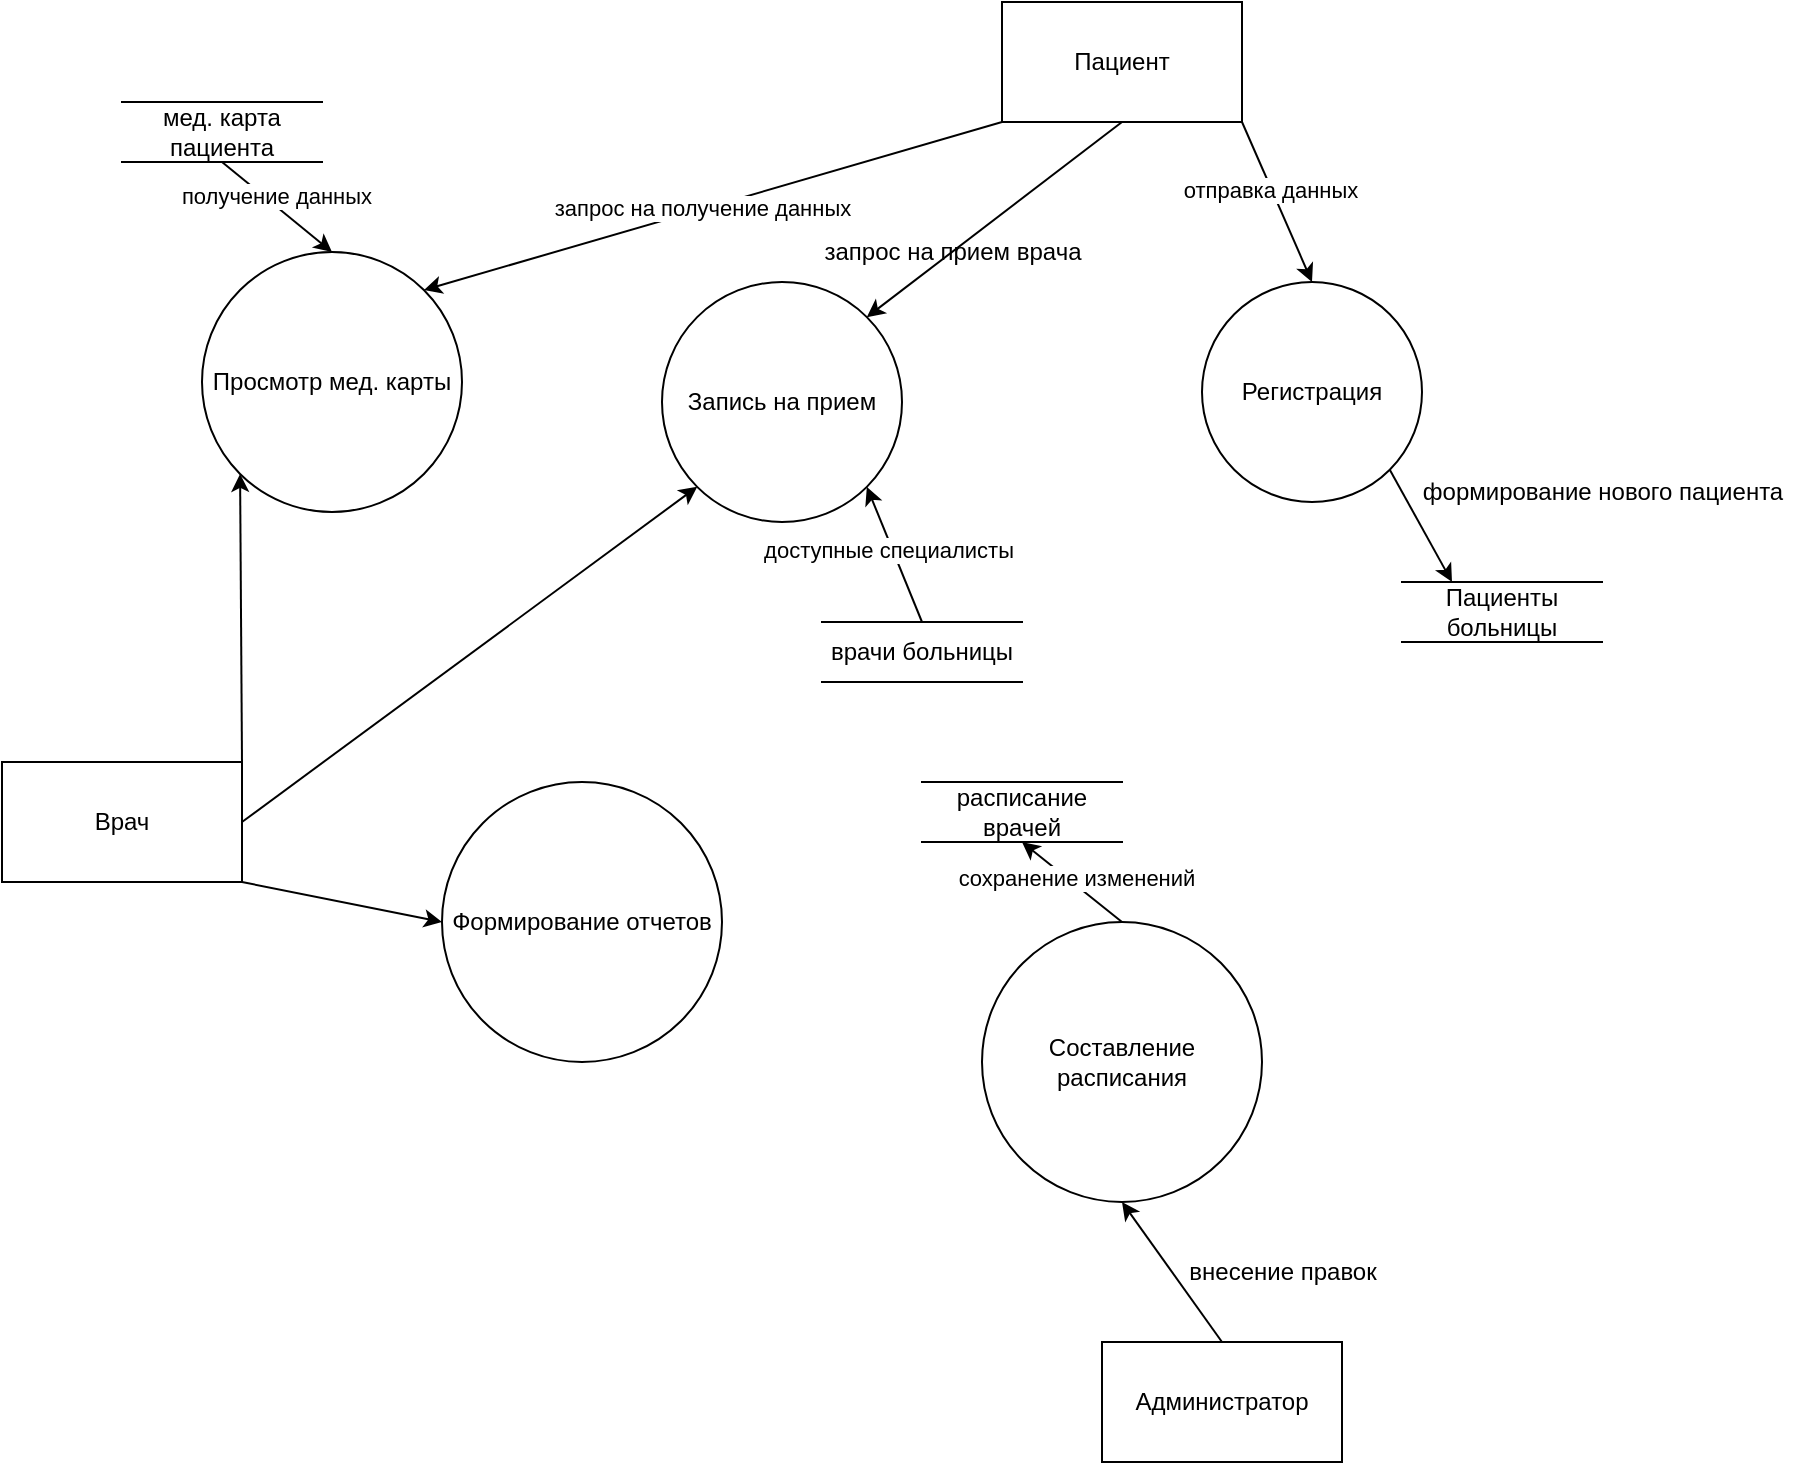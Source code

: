 <mxfile version="25.0.3">
  <diagram name="Страница — 1" id="q6dLnX_o3XeWb5prNvIG">
    <mxGraphModel dx="1318" dy="670" grid="1" gridSize="10" guides="1" tooltips="1" connect="1" arrows="1" fold="1" page="1" pageScale="1" pageWidth="827" pageHeight="1169" math="0" shadow="0">
      <root>
        <mxCell id="0" />
        <mxCell id="1" parent="0" />
        <mxCell id="NePk-Pmd1EhOVy2IN5LR-1" value="Просмотр мед. карты" style="ellipse;whiteSpace=wrap;html=1;aspect=fixed;" vertex="1" parent="1">
          <mxGeometry x="140" y="355" width="130" height="130" as="geometry" />
        </mxCell>
        <mxCell id="NePk-Pmd1EhOVy2IN5LR-2" value="Запись на прием" style="ellipse;whiteSpace=wrap;html=1;aspect=fixed;" vertex="1" parent="1">
          <mxGeometry x="370" y="370" width="120" height="120" as="geometry" />
        </mxCell>
        <mxCell id="NePk-Pmd1EhOVy2IN5LR-3" value="Регистрация" style="ellipse;whiteSpace=wrap;html=1;aspect=fixed;" vertex="1" parent="1">
          <mxGeometry x="640" y="370" width="110" height="110" as="geometry" />
        </mxCell>
        <mxCell id="NePk-Pmd1EhOVy2IN5LR-4" value="Формирование отчетов" style="ellipse;whiteSpace=wrap;html=1;aspect=fixed;" vertex="1" parent="1">
          <mxGeometry x="260" y="620" width="140" height="140" as="geometry" />
        </mxCell>
        <mxCell id="NePk-Pmd1EhOVy2IN5LR-5" value="Составление расписания" style="ellipse;whiteSpace=wrap;html=1;aspect=fixed;" vertex="1" parent="1">
          <mxGeometry x="530" y="690" width="140" height="140" as="geometry" />
        </mxCell>
        <mxCell id="NePk-Pmd1EhOVy2IN5LR-6" value="Администратор" style="rounded=0;whiteSpace=wrap;html=1;" vertex="1" parent="1">
          <mxGeometry x="590" y="900" width="120" height="60" as="geometry" />
        </mxCell>
        <mxCell id="NePk-Pmd1EhOVy2IN5LR-7" value="Врач" style="rounded=0;whiteSpace=wrap;html=1;" vertex="1" parent="1">
          <mxGeometry x="40" y="610" width="120" height="60" as="geometry" />
        </mxCell>
        <mxCell id="NePk-Pmd1EhOVy2IN5LR-8" value="Пациент" style="rounded=0;whiteSpace=wrap;html=1;" vertex="1" parent="1">
          <mxGeometry x="540" y="230" width="120" height="60" as="geometry" />
        </mxCell>
        <mxCell id="NePk-Pmd1EhOVy2IN5LR-9" value="" style="endArrow=classic;html=1;rounded=0;exitX=1;exitY=1;exitDx=0;exitDy=0;entryX=0.5;entryY=0;entryDx=0;entryDy=0;" edge="1" parent="1" source="NePk-Pmd1EhOVy2IN5LR-8" target="NePk-Pmd1EhOVy2IN5LR-3">
          <mxGeometry width="50" height="50" relative="1" as="geometry">
            <mxPoint x="510" y="580" as="sourcePoint" />
            <mxPoint x="560" y="530" as="targetPoint" />
          </mxGeometry>
        </mxCell>
        <mxCell id="NePk-Pmd1EhOVy2IN5LR-41" value="отправка данных" style="edgeLabel;html=1;align=center;verticalAlign=middle;resizable=0;points=[];" vertex="1" connectable="0" parent="NePk-Pmd1EhOVy2IN5LR-9">
          <mxGeometry x="-0.18" y="-1" relative="1" as="geometry">
            <mxPoint as="offset" />
          </mxGeometry>
        </mxCell>
        <mxCell id="NePk-Pmd1EhOVy2IN5LR-10" value="" style="endArrow=classic;html=1;rounded=0;exitX=0.5;exitY=1;exitDx=0;exitDy=0;entryX=1;entryY=0;entryDx=0;entryDy=0;" edge="1" parent="1" source="NePk-Pmd1EhOVy2IN5LR-8" target="NePk-Pmd1EhOVy2IN5LR-2">
          <mxGeometry width="50" height="50" relative="1" as="geometry">
            <mxPoint x="510" y="580" as="sourcePoint" />
            <mxPoint x="560" y="530" as="targetPoint" />
          </mxGeometry>
        </mxCell>
        <mxCell id="NePk-Pmd1EhOVy2IN5LR-11" value="" style="endArrow=classic;html=1;rounded=0;exitX=0;exitY=1;exitDx=0;exitDy=0;entryX=1;entryY=0;entryDx=0;entryDy=0;" edge="1" parent="1" source="NePk-Pmd1EhOVy2IN5LR-8" target="NePk-Pmd1EhOVy2IN5LR-1">
          <mxGeometry width="50" height="50" relative="1" as="geometry">
            <mxPoint x="510" y="580" as="sourcePoint" />
            <mxPoint x="560" y="530" as="targetPoint" />
          </mxGeometry>
        </mxCell>
        <mxCell id="NePk-Pmd1EhOVy2IN5LR-32" value="запрос на получение данных" style="edgeLabel;html=1;align=center;verticalAlign=middle;resizable=0;points=[];" vertex="1" connectable="0" parent="NePk-Pmd1EhOVy2IN5LR-11">
          <mxGeometry x="0.03" y="-1" relative="1" as="geometry">
            <mxPoint x="-1" as="offset" />
          </mxGeometry>
        </mxCell>
        <mxCell id="NePk-Pmd1EhOVy2IN5LR-12" value="" style="endArrow=classic;html=1;rounded=0;exitX=1;exitY=0;exitDx=0;exitDy=0;entryX=0;entryY=1;entryDx=0;entryDy=0;" edge="1" parent="1" source="NePk-Pmd1EhOVy2IN5LR-7" target="NePk-Pmd1EhOVy2IN5LR-1">
          <mxGeometry width="50" height="50" relative="1" as="geometry">
            <mxPoint x="510" y="580" as="sourcePoint" />
            <mxPoint x="560" y="530" as="targetPoint" />
          </mxGeometry>
        </mxCell>
        <mxCell id="NePk-Pmd1EhOVy2IN5LR-13" value="" style="endArrow=classic;html=1;rounded=0;exitX=1;exitY=0.5;exitDx=0;exitDy=0;entryX=0;entryY=1;entryDx=0;entryDy=0;" edge="1" parent="1" source="NePk-Pmd1EhOVy2IN5LR-7" target="NePk-Pmd1EhOVy2IN5LR-2">
          <mxGeometry width="50" height="50" relative="1" as="geometry">
            <mxPoint x="510" y="580" as="sourcePoint" />
            <mxPoint x="560" y="530" as="targetPoint" />
          </mxGeometry>
        </mxCell>
        <mxCell id="NePk-Pmd1EhOVy2IN5LR-14" value="" style="endArrow=classic;html=1;rounded=0;exitX=1;exitY=1;exitDx=0;exitDy=0;entryX=0;entryY=0.5;entryDx=0;entryDy=0;" edge="1" parent="1" source="NePk-Pmd1EhOVy2IN5LR-7" target="NePk-Pmd1EhOVy2IN5LR-4">
          <mxGeometry width="50" height="50" relative="1" as="geometry">
            <mxPoint x="510" y="580" as="sourcePoint" />
            <mxPoint x="560" y="530" as="targetPoint" />
          </mxGeometry>
        </mxCell>
        <mxCell id="NePk-Pmd1EhOVy2IN5LR-15" value="" style="endArrow=classic;html=1;rounded=0;exitX=0.5;exitY=0;exitDx=0;exitDy=0;entryX=0.5;entryY=1;entryDx=0;entryDy=0;" edge="1" parent="1" source="NePk-Pmd1EhOVy2IN5LR-6" target="NePk-Pmd1EhOVy2IN5LR-5">
          <mxGeometry width="50" height="50" relative="1" as="geometry">
            <mxPoint x="510" y="580" as="sourcePoint" />
            <mxPoint x="560" y="530" as="targetPoint" />
          </mxGeometry>
        </mxCell>
        <mxCell id="NePk-Pmd1EhOVy2IN5LR-16" value="Пациенты больницы" style="html=1;dashed=0;whiteSpace=wrap;shape=partialRectangle;right=0;left=0;" vertex="1" parent="1">
          <mxGeometry x="740" y="520" width="100" height="30" as="geometry" />
        </mxCell>
        <mxCell id="NePk-Pmd1EhOVy2IN5LR-17" value="" style="endArrow=classic;html=1;rounded=0;exitX=1;exitY=1;exitDx=0;exitDy=0;entryX=0.25;entryY=0;entryDx=0;entryDy=0;" edge="1" parent="1" source="NePk-Pmd1EhOVy2IN5LR-3" target="NePk-Pmd1EhOVy2IN5LR-16">
          <mxGeometry width="50" height="50" relative="1" as="geometry">
            <mxPoint x="510" y="580" as="sourcePoint" />
            <mxPoint x="560" y="530" as="targetPoint" />
          </mxGeometry>
        </mxCell>
        <mxCell id="NePk-Pmd1EhOVy2IN5LR-19" value="формирование нового пациента" style="text;html=1;align=center;verticalAlign=middle;resizable=0;points=[];autosize=1;strokeColor=none;fillColor=none;" vertex="1" parent="1">
          <mxGeometry x="740" y="460" width="200" height="30" as="geometry" />
        </mxCell>
        <mxCell id="NePk-Pmd1EhOVy2IN5LR-20" value="запрос на прием врача" style="text;html=1;align=center;verticalAlign=middle;resizable=0;points=[];autosize=1;strokeColor=none;fillColor=none;" vertex="1" parent="1">
          <mxGeometry x="440" y="340" width="150" height="30" as="geometry" />
        </mxCell>
        <mxCell id="NePk-Pmd1EhOVy2IN5LR-21" value="расписание врачей" style="html=1;dashed=0;whiteSpace=wrap;shape=partialRectangle;right=0;left=0;" vertex="1" parent="1">
          <mxGeometry x="500" y="620" width="100" height="30" as="geometry" />
        </mxCell>
        <mxCell id="NePk-Pmd1EhOVy2IN5LR-24" value="внесение правок" style="text;html=1;align=center;verticalAlign=middle;resizable=0;points=[];autosize=1;strokeColor=none;fillColor=none;" vertex="1" parent="1">
          <mxGeometry x="620" y="850" width="120" height="30" as="geometry" />
        </mxCell>
        <mxCell id="NePk-Pmd1EhOVy2IN5LR-27" value="" style="endArrow=classic;html=1;rounded=0;exitX=0.5;exitY=0;exitDx=0;exitDy=0;entryX=0.5;entryY=1;entryDx=0;entryDy=0;" edge="1" parent="1" source="NePk-Pmd1EhOVy2IN5LR-5" target="NePk-Pmd1EhOVy2IN5LR-21">
          <mxGeometry width="50" height="50" relative="1" as="geometry">
            <mxPoint x="510" y="600" as="sourcePoint" />
            <mxPoint x="560" y="550" as="targetPoint" />
          </mxGeometry>
        </mxCell>
        <mxCell id="NePk-Pmd1EhOVy2IN5LR-40" value="сохранение изменений" style="edgeLabel;html=1;align=center;verticalAlign=middle;resizable=0;points=[];" vertex="1" connectable="0" parent="NePk-Pmd1EhOVy2IN5LR-27">
          <mxGeometry x="0.008" y="-3" relative="1" as="geometry">
            <mxPoint as="offset" />
          </mxGeometry>
        </mxCell>
        <mxCell id="NePk-Pmd1EhOVy2IN5LR-29" value="врачи больницы" style="html=1;dashed=0;whiteSpace=wrap;shape=partialRectangle;right=0;left=0;" vertex="1" parent="1">
          <mxGeometry x="450" y="540" width="100" height="30" as="geometry" />
        </mxCell>
        <mxCell id="NePk-Pmd1EhOVy2IN5LR-33" value="мед. карта пациента" style="html=1;dashed=0;whiteSpace=wrap;shape=partialRectangle;right=0;left=0;" vertex="1" parent="1">
          <mxGeometry x="100" y="280" width="100" height="30" as="geometry" />
        </mxCell>
        <mxCell id="NePk-Pmd1EhOVy2IN5LR-36" value="" style="endArrow=classic;html=1;rounded=0;exitX=0.5;exitY=1;exitDx=0;exitDy=0;entryX=0.5;entryY=0;entryDx=0;entryDy=0;" edge="1" parent="1" source="NePk-Pmd1EhOVy2IN5LR-33" target="NePk-Pmd1EhOVy2IN5LR-1">
          <mxGeometry width="50" height="50" relative="1" as="geometry">
            <mxPoint x="510" y="520" as="sourcePoint" />
            <mxPoint x="560" y="470" as="targetPoint" />
          </mxGeometry>
        </mxCell>
        <mxCell id="NePk-Pmd1EhOVy2IN5LR-37" value="получение данных" style="edgeLabel;html=1;align=center;verticalAlign=middle;resizable=0;points=[];" vertex="1" connectable="0" parent="NePk-Pmd1EhOVy2IN5LR-36">
          <mxGeometry x="-0.127" y="4" relative="1" as="geometry">
            <mxPoint as="offset" />
          </mxGeometry>
        </mxCell>
        <mxCell id="NePk-Pmd1EhOVy2IN5LR-38" value="" style="endArrow=classic;html=1;rounded=0;exitX=0.5;exitY=0;exitDx=0;exitDy=0;entryX=1;entryY=1;entryDx=0;entryDy=0;" edge="1" parent="1" source="NePk-Pmd1EhOVy2IN5LR-29" target="NePk-Pmd1EhOVy2IN5LR-2">
          <mxGeometry width="50" height="50" relative="1" as="geometry">
            <mxPoint x="510" y="520" as="sourcePoint" />
            <mxPoint x="560" y="470" as="targetPoint" />
          </mxGeometry>
        </mxCell>
        <mxCell id="NePk-Pmd1EhOVy2IN5LR-39" value="доступные специалисты" style="edgeLabel;html=1;align=center;verticalAlign=middle;resizable=0;points=[];" vertex="1" connectable="0" parent="NePk-Pmd1EhOVy2IN5LR-38">
          <mxGeometry x="0.103" y="2" relative="1" as="geometry">
            <mxPoint as="offset" />
          </mxGeometry>
        </mxCell>
      </root>
    </mxGraphModel>
  </diagram>
</mxfile>
